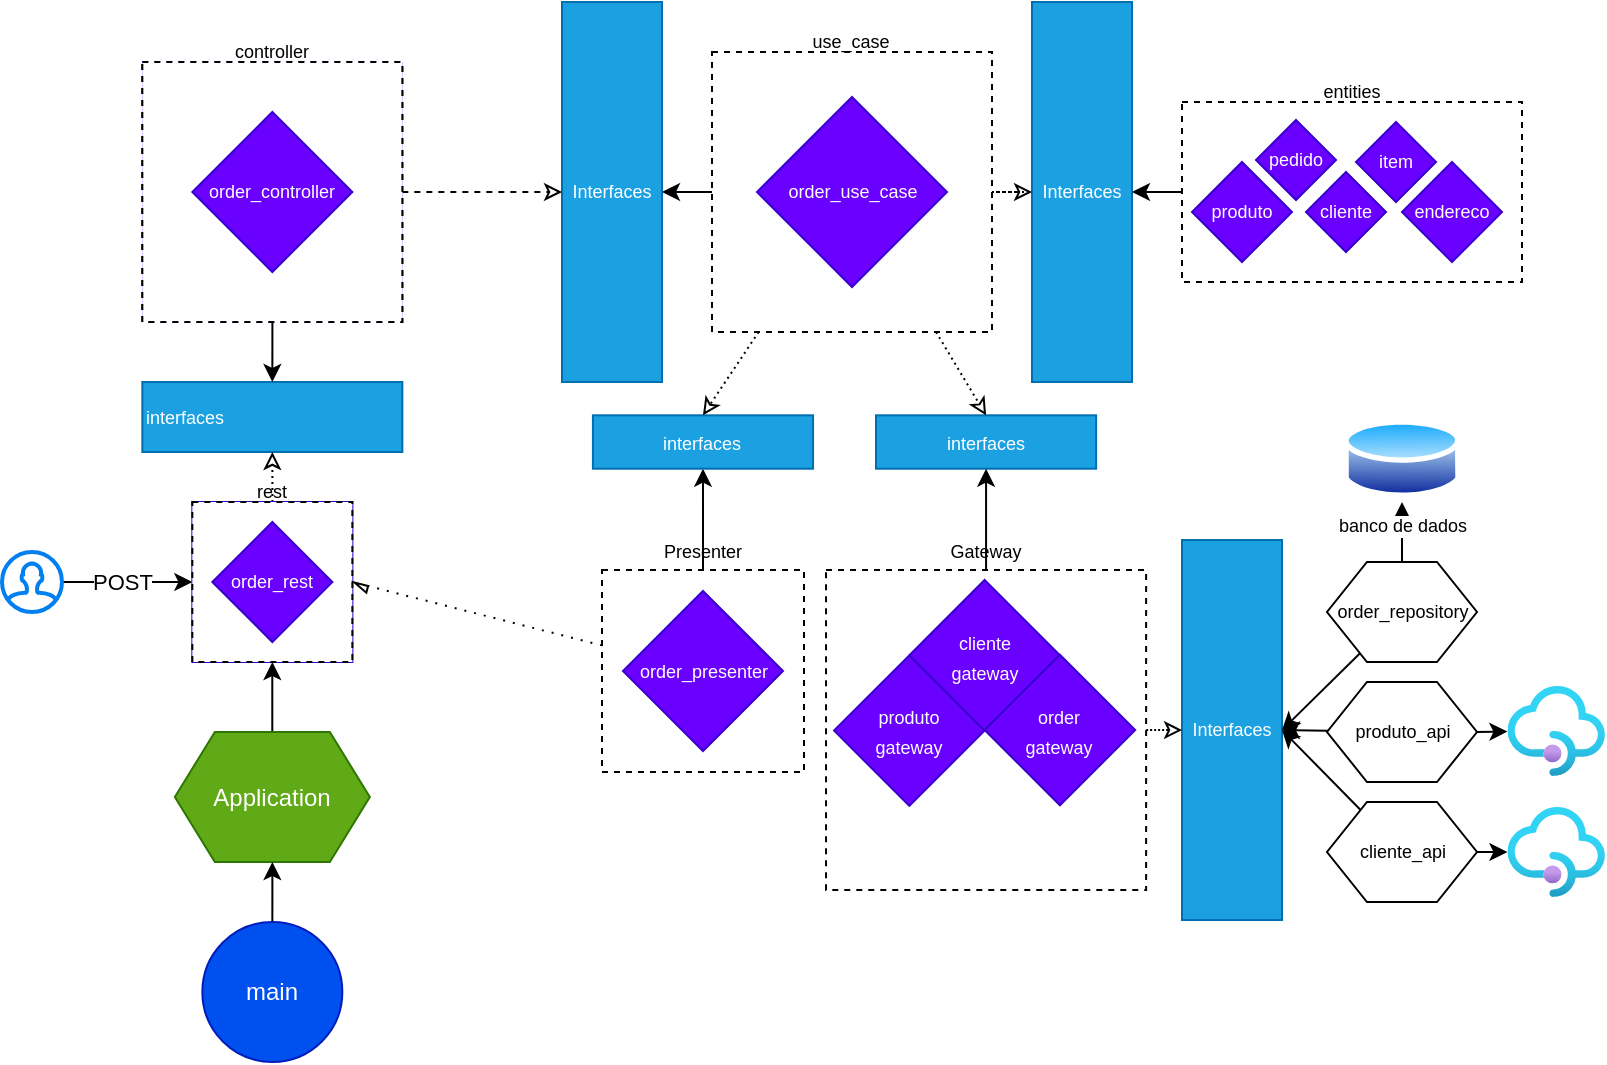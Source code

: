 <mxfile version="17.4.6" type="github">
  <diagram id="Me0cT0Ub-9uqAWpHxTRK" name="Page-1">
    <mxGraphModel dx="1422" dy="694" grid="1" gridSize="10" guides="1" tooltips="1" connect="1" arrows="1" fold="1" page="1" pageScale="1" pageWidth="827" pageHeight="1169" math="0" shadow="0">
      <root>
        <mxCell id="0" />
        <mxCell id="1" parent="0" />
        <mxCell id="U3LBDuDNAgVWqFlJIJbO-56" style="edgeStyle=none;rounded=0;orthogonalLoop=1;jettySize=auto;html=1;fontSize=9;endArrow=classic;endFill=1;" edge="1" parent="1" source="U3LBDuDNAgVWqFlJIJbO-55" target="U3LBDuDNAgVWqFlJIJbO-48">
          <mxGeometry relative="1" as="geometry" />
        </mxCell>
        <mxCell id="1jMWOK-MhahXh-rvgt7r-34" value="Interfaces" style="rounded=0;whiteSpace=wrap;html=1;fontSize=9;fillColor=#1ba1e2;fontColor=#ffffff;strokeColor=#006EAF;" parent="1" vertex="1">
          <mxGeometry x="293" y="220" width="50" height="190" as="geometry" />
        </mxCell>
        <mxCell id="1jMWOK-MhahXh-rvgt7r-36" value="Interfaces" style="rounded=0;whiteSpace=wrap;html=1;fontSize=9;fillColor=#1ba1e2;fontColor=#ffffff;strokeColor=#006EAF;" parent="1" vertex="1">
          <mxGeometry x="528" y="220" width="50" height="190" as="geometry" />
        </mxCell>
        <mxCell id="1jMWOK-MhahXh-rvgt7r-37" style="edgeStyle=orthogonalEdgeStyle;rounded=0;orthogonalLoop=1;jettySize=auto;html=1;entryX=0;entryY=0.5;entryDx=0;entryDy=0;fontSize=9;dashed=1;endArrow=classic;endFill=0;" parent="1" source="1jMWOK-MhahXh-rvgt7r-31" target="1jMWOK-MhahXh-rvgt7r-34" edge="1">
          <mxGeometry relative="1" as="geometry" />
        </mxCell>
        <mxCell id="1jMWOK-MhahXh-rvgt7r-38" style="edgeStyle=orthogonalEdgeStyle;rounded=0;orthogonalLoop=1;jettySize=auto;html=1;entryX=1;entryY=0.5;entryDx=0;entryDy=0;fontSize=9;" parent="1" source="1jMWOK-MhahXh-rvgt7r-26" target="1jMWOK-MhahXh-rvgt7r-34" edge="1">
          <mxGeometry relative="1" as="geometry" />
        </mxCell>
        <mxCell id="1jMWOK-MhahXh-rvgt7r-43" style="edgeStyle=orthogonalEdgeStyle;rounded=0;orthogonalLoop=1;jettySize=auto;html=1;entryX=1;entryY=0.5;entryDx=0;entryDy=0;fontSize=9;" parent="1" source="1jMWOK-MhahXh-rvgt7r-23" target="1jMWOK-MhahXh-rvgt7r-36" edge="1">
          <mxGeometry relative="1" as="geometry" />
        </mxCell>
        <mxCell id="1jMWOK-MhahXh-rvgt7r-48" value="interfaces" style="rounded=0;whiteSpace=wrap;html=1;fontSize=9;fillColor=#1ba1e2;strokeColor=#006EAF;fontColor=#ffffff;align=left;" parent="1" vertex="1">
          <mxGeometry x="83.17" y="410" width="130" height="35" as="geometry" />
        </mxCell>
        <mxCell id="1jMWOK-MhahXh-rvgt7r-49" style="edgeStyle=orthogonalEdgeStyle;rounded=0;orthogonalLoop=1;jettySize=auto;html=1;entryX=0.5;entryY=1;entryDx=0;entryDy=0;fontSize=9;dashed=1;dashPattern=1 2;endArrow=classic;endFill=0;" parent="1" source="1jMWOK-MhahXh-rvgt7r-45" target="1jMWOK-MhahXh-rvgt7r-48" edge="1">
          <mxGeometry relative="1" as="geometry" />
        </mxCell>
        <mxCell id="1jMWOK-MhahXh-rvgt7r-53" style="edgeStyle=orthogonalEdgeStyle;rounded=0;orthogonalLoop=1;jettySize=auto;html=1;entryX=0.5;entryY=0;entryDx=0;entryDy=0;fontSize=9;" parent="1" source="1jMWOK-MhahXh-rvgt7r-31" target="1jMWOK-MhahXh-rvgt7r-48" edge="1">
          <mxGeometry relative="1" as="geometry" />
        </mxCell>
        <mxCell id="U3LBDuDNAgVWqFlJIJbO-2" style="edgeStyle=orthogonalEdgeStyle;rounded=0;orthogonalLoop=1;jettySize=auto;html=1;entryX=0.5;entryY=1;entryDx=0;entryDy=0;" edge="1" parent="1" source="U3LBDuDNAgVWqFlJIJbO-1" target="1jMWOK-MhahXh-rvgt7r-45">
          <mxGeometry relative="1" as="geometry" />
        </mxCell>
        <mxCell id="U3LBDuDNAgVWqFlJIJbO-1" value="Application" style="shape=hexagon;perimeter=hexagonPerimeter2;whiteSpace=wrap;html=1;fixedSize=1;fillColor=#60a917;fontColor=#ffffff;strokeColor=#2D7600;" vertex="1" parent="1">
          <mxGeometry x="99.42" y="585" width="97.5" height="65" as="geometry" />
        </mxCell>
        <mxCell id="U3LBDuDNAgVWqFlJIJbO-4" style="edgeStyle=orthogonalEdgeStyle;rounded=0;orthogonalLoop=1;jettySize=auto;html=1;entryX=0.5;entryY=1;entryDx=0;entryDy=0;" edge="1" parent="1" source="U3LBDuDNAgVWqFlJIJbO-3" target="U3LBDuDNAgVWqFlJIJbO-1">
          <mxGeometry relative="1" as="geometry" />
        </mxCell>
        <mxCell id="U3LBDuDNAgVWqFlJIJbO-3" value="main" style="ellipse;whiteSpace=wrap;html=1;aspect=fixed;fillColor=#0050ef;fontColor=#ffffff;strokeColor=#001DBC;" vertex="1" parent="1">
          <mxGeometry x="113.17" y="680" width="70" height="70" as="geometry" />
        </mxCell>
        <mxCell id="U3LBDuDNAgVWqFlJIJbO-6" style="edgeStyle=orthogonalEdgeStyle;rounded=0;orthogonalLoop=1;jettySize=auto;html=1;entryX=0;entryY=0.5;entryDx=0;entryDy=0;" edge="1" parent="1" source="U3LBDuDNAgVWqFlJIJbO-5" target="1jMWOK-MhahXh-rvgt7r-45">
          <mxGeometry relative="1" as="geometry" />
        </mxCell>
        <mxCell id="U3LBDuDNAgVWqFlJIJbO-7" value="POST" style="edgeLabel;html=1;align=center;verticalAlign=middle;resizable=0;points=[];" vertex="1" connectable="0" parent="U3LBDuDNAgVWqFlJIJbO-6">
          <mxGeometry x="-0.2" y="-2" relative="1" as="geometry">
            <mxPoint x="4" y="-2" as="offset" />
          </mxGeometry>
        </mxCell>
        <mxCell id="U3LBDuDNAgVWqFlJIJbO-5" value="" style="html=1;verticalLabelPosition=bottom;align=center;labelBackgroundColor=#ffffff;verticalAlign=top;strokeWidth=2;strokeColor=#0080F0;shadow=0;dashed=0;shape=mxgraph.ios7.icons.user;" vertex="1" parent="1">
          <mxGeometry x="13" y="495" width="30" height="30" as="geometry" />
        </mxCell>
        <mxCell id="U3LBDuDNAgVWqFlJIJbO-8" value="" style="group" vertex="1" connectable="0" parent="1">
          <mxGeometry x="83.17" y="250" width="130" height="130" as="geometry" />
        </mxCell>
        <mxCell id="1jMWOK-MhahXh-rvgt7r-32" value="" style="group;fillColor=#6a00ff;fontColor=#ffffff;strokeColor=#3700CC;dashed=1;container=0;" parent="U3LBDuDNAgVWqFlJIJbO-8" vertex="1" connectable="0">
          <mxGeometry width="130" height="130" as="geometry" />
        </mxCell>
        <mxCell id="1jMWOK-MhahXh-rvgt7r-31" value="controller" style="whiteSpace=wrap;html=1;aspect=fixed;fontSize=9;spacingBottom=140;dashed=1;" parent="U3LBDuDNAgVWqFlJIJbO-8" vertex="1">
          <mxGeometry width="130" height="130" as="geometry" />
        </mxCell>
        <mxCell id="1jMWOK-MhahXh-rvgt7r-30" value="order_controller" style="rhombus;whiteSpace=wrap;html=1;fontSize=9;fillColor=#6a00ff;fontColor=#ffffff;strokeColor=#3700CC;" parent="U3LBDuDNAgVWqFlJIJbO-8" vertex="1">
          <mxGeometry x="25" y="25" width="80" height="80" as="geometry" />
        </mxCell>
        <mxCell id="U3LBDuDNAgVWqFlJIJbO-9" value="" style="group" vertex="1" connectable="0" parent="1">
          <mxGeometry x="368" y="245" width="140" height="140" as="geometry" />
        </mxCell>
        <mxCell id="1jMWOK-MhahXh-rvgt7r-26" value="use_case" style="whiteSpace=wrap;html=1;aspect=fixed;fontSize=9;spacingBottom=150;spacingRight=1;dashed=1;" parent="U3LBDuDNAgVWqFlJIJbO-9" vertex="1">
          <mxGeometry width="140" height="140" as="geometry" />
        </mxCell>
        <mxCell id="1jMWOK-MhahXh-rvgt7r-25" value="order_use_case" style="rhombus;whiteSpace=wrap;html=1;fontSize=9;fillColor=#6a00ff;fontColor=#ffffff;strokeColor=#3700CC;" parent="U3LBDuDNAgVWqFlJIJbO-9" vertex="1">
          <mxGeometry x="22.5" y="22.5" width="95" height="95" as="geometry" />
        </mxCell>
        <mxCell id="1jMWOK-MhahXh-rvgt7r-42" value="" style="edgeStyle=orthogonalEdgeStyle;rounded=0;orthogonalLoop=1;jettySize=auto;html=1;fontSize=9;dashed=1;dashPattern=1 2;endArrow=classic;endFill=0;" parent="1" source="1jMWOK-MhahXh-rvgt7r-26" target="1jMWOK-MhahXh-rvgt7r-36" edge="1">
          <mxGeometry relative="1" as="geometry" />
        </mxCell>
        <mxCell id="U3LBDuDNAgVWqFlJIJbO-10" value="" style="group" vertex="1" connectable="0" parent="1">
          <mxGeometry x="603" y="270" width="170" height="90" as="geometry" />
        </mxCell>
        <mxCell id="1jMWOK-MhahXh-rvgt7r-23" value="entities" style="rounded=0;whiteSpace=wrap;html=1;fontSize=9;spacingBottom=100;dashed=1;" parent="U3LBDuDNAgVWqFlJIJbO-10" vertex="1">
          <mxGeometry width="170" height="90" as="geometry" />
        </mxCell>
        <mxCell id="1jMWOK-MhahXh-rvgt7r-16" value="pedido" style="rhombus;whiteSpace=wrap;html=1;fontSize=9;fillColor=#6a00ff;fontColor=#ffffff;strokeColor=#3700CC;" parent="U3LBDuDNAgVWqFlJIJbO-10" vertex="1">
          <mxGeometry x="37" y="9" width="40" height="40" as="geometry" />
        </mxCell>
        <mxCell id="1jMWOK-MhahXh-rvgt7r-17" value="cliente" style="rhombus;whiteSpace=wrap;html=1;fontSize=9;fillColor=#6a00ff;fontColor=#ffffff;strokeColor=#3700CC;" parent="U3LBDuDNAgVWqFlJIJbO-10" vertex="1">
          <mxGeometry x="62" y="35" width="40" height="40" as="geometry" />
        </mxCell>
        <mxCell id="1jMWOK-MhahXh-rvgt7r-18" value="item" style="rhombus;whiteSpace=wrap;html=1;fontSize=9;fillColor=#6a00ff;fontColor=#ffffff;strokeColor=#3700CC;" parent="U3LBDuDNAgVWqFlJIJbO-10" vertex="1">
          <mxGeometry x="87" y="10" width="40" height="40" as="geometry" />
        </mxCell>
        <mxCell id="1jMWOK-MhahXh-rvgt7r-19" value="endereco" style="rhombus;whiteSpace=wrap;html=1;fontSize=9;fillColor=#6a00ff;fontColor=#ffffff;strokeColor=#3700CC;" parent="U3LBDuDNAgVWqFlJIJbO-10" vertex="1">
          <mxGeometry x="110" y="30" width="50" height="50" as="geometry" />
        </mxCell>
        <mxCell id="1jMWOK-MhahXh-rvgt7r-20" value="produto" style="rhombus;whiteSpace=wrap;html=1;fontSize=9;fillColor=#6a00ff;fontColor=#ffffff;strokeColor=#3700CC;" parent="U3LBDuDNAgVWqFlJIJbO-10" vertex="1">
          <mxGeometry x="5" y="30" width="50" height="50" as="geometry" />
        </mxCell>
        <mxCell id="U3LBDuDNAgVWqFlJIJbO-16" value="&lt;span style=&quot;font-size: 9px&quot;&gt;interfaces&lt;/span&gt;" style="rounded=0;whiteSpace=wrap;html=1;fillColor=#1ba1e2;fontColor=#ffffff;strokeColor=#006EAF;" vertex="1" parent="1">
          <mxGeometry x="450" y="426.66" width="110.07" height="26.69" as="geometry" />
        </mxCell>
        <mxCell id="U3LBDuDNAgVWqFlJIJbO-17" style="rounded=0;orthogonalLoop=1;jettySize=auto;html=1;entryX=0.5;entryY=0;entryDx=0;entryDy=0;dashed=1;dashPattern=1 2;endArrow=classic;endFill=0;" edge="1" parent="1" source="1jMWOK-MhahXh-rvgt7r-26" target="U3LBDuDNAgVWqFlJIJbO-16">
          <mxGeometry relative="1" as="geometry" />
        </mxCell>
        <mxCell id="U3LBDuDNAgVWqFlJIJbO-18" style="rounded=0;orthogonalLoop=1;jettySize=auto;html=1;entryX=0.5;entryY=1;entryDx=0;entryDy=0;endArrow=classic;endFill=1;" edge="1" parent="1" source="U3LBDuDNAgVWqFlJIJbO-14" target="U3LBDuDNAgVWqFlJIJbO-16">
          <mxGeometry relative="1" as="geometry" />
        </mxCell>
        <mxCell id="U3LBDuDNAgVWqFlJIJbO-25" value="Interfaces" style="rounded=0;whiteSpace=wrap;html=1;fontSize=9;fillColor=#1ba1e2;fontColor=#ffffff;strokeColor=#006EAF;" vertex="1" parent="1">
          <mxGeometry x="603" y="489.02" width="50" height="190" as="geometry" />
        </mxCell>
        <mxCell id="U3LBDuDNAgVWqFlJIJbO-31" style="edgeStyle=none;rounded=0;orthogonalLoop=1;jettySize=auto;html=1;entryX=1;entryY=0.5;entryDx=0;entryDy=0;fontSize=9;endArrow=classic;endFill=1;" edge="1" parent="1" source="U3LBDuDNAgVWqFlJIJbO-27" target="U3LBDuDNAgVWqFlJIJbO-25">
          <mxGeometry relative="1" as="geometry" />
        </mxCell>
        <mxCell id="U3LBDuDNAgVWqFlJIJbO-40" style="edgeStyle=none;rounded=0;orthogonalLoop=1;jettySize=auto;html=1;fontSize=9;endArrow=classic;endFill=1;" edge="1" parent="1" source="U3LBDuDNAgVWqFlJIJbO-27" target="U3LBDuDNAgVWqFlJIJbO-39">
          <mxGeometry relative="1" as="geometry" />
        </mxCell>
        <mxCell id="U3LBDuDNAgVWqFlJIJbO-27" value="order_repository" style="shape=hexagon;perimeter=hexagonPerimeter2;whiteSpace=wrap;html=1;fixedSize=1;fontSize=9;" vertex="1" parent="1">
          <mxGeometry x="675.5" y="500" width="75" height="50" as="geometry" />
        </mxCell>
        <mxCell id="U3LBDuDNAgVWqFlJIJbO-36" style="edgeStyle=none;rounded=0;orthogonalLoop=1;jettySize=auto;html=1;entryX=1;entryY=0.5;entryDx=0;entryDy=0;fontSize=9;endArrow=classic;endFill=1;" edge="1" parent="1" source="U3LBDuDNAgVWqFlJIJbO-28" target="U3LBDuDNAgVWqFlJIJbO-25">
          <mxGeometry relative="1" as="geometry" />
        </mxCell>
        <mxCell id="U3LBDuDNAgVWqFlJIJbO-45" style="edgeStyle=none;rounded=0;orthogonalLoop=1;jettySize=auto;html=1;fontSize=9;endArrow=classic;endFill=1;exitX=1;exitY=0.5;exitDx=0;exitDy=0;" edge="1" parent="1" source="U3LBDuDNAgVWqFlJIJbO-28" target="U3LBDuDNAgVWqFlJIJbO-44">
          <mxGeometry relative="1" as="geometry" />
        </mxCell>
        <mxCell id="U3LBDuDNAgVWqFlJIJbO-28" value="produto_api" style="shape=hexagon;perimeter=hexagonPerimeter2;whiteSpace=wrap;html=1;fixedSize=1;fontSize=9;" vertex="1" parent="1">
          <mxGeometry x="675.5" y="560" width="75" height="50" as="geometry" />
        </mxCell>
        <mxCell id="U3LBDuDNAgVWqFlJIJbO-37" style="edgeStyle=none;rounded=0;orthogonalLoop=1;jettySize=auto;html=1;entryX=1;entryY=0.5;entryDx=0;entryDy=0;fontSize=9;endArrow=classic;endFill=1;" edge="1" parent="1" source="U3LBDuDNAgVWqFlJIJbO-29" target="U3LBDuDNAgVWqFlJIJbO-25">
          <mxGeometry relative="1" as="geometry" />
        </mxCell>
        <mxCell id="U3LBDuDNAgVWqFlJIJbO-47" style="edgeStyle=none;rounded=0;orthogonalLoop=1;jettySize=auto;html=1;fontSize=9;endArrow=classic;endFill=1;exitX=1;exitY=0.5;exitDx=0;exitDy=0;" edge="1" parent="1" source="U3LBDuDNAgVWqFlJIJbO-29" target="U3LBDuDNAgVWqFlJIJbO-46">
          <mxGeometry relative="1" as="geometry" />
        </mxCell>
        <mxCell id="U3LBDuDNAgVWqFlJIJbO-29" value="cliente_api" style="shape=hexagon;perimeter=hexagonPerimeter2;whiteSpace=wrap;html=1;fixedSize=1;fontSize=9;" vertex="1" parent="1">
          <mxGeometry x="675.5" y="620" width="75" height="50" as="geometry" />
        </mxCell>
        <mxCell id="U3LBDuDNAgVWqFlJIJbO-38" style="edgeStyle=none;rounded=0;orthogonalLoop=1;jettySize=auto;html=1;exitX=1;exitY=0.5;exitDx=0;exitDy=0;entryX=0;entryY=0.5;entryDx=0;entryDy=0;fontSize=9;endArrow=classic;endFill=0;dashed=1;dashPattern=1 1;" edge="1" parent="1" source="U3LBDuDNAgVWqFlJIJbO-14" target="U3LBDuDNAgVWqFlJIJbO-25">
          <mxGeometry relative="1" as="geometry" />
        </mxCell>
        <mxCell id="U3LBDuDNAgVWqFlJIJbO-39" value="banco de dados" style="aspect=fixed;perimeter=ellipsePerimeter;html=1;align=center;shadow=0;dashed=0;spacingTop=0;image;image=img/lib/active_directory/database.svg;fontSize=9;spacingBottom=0;" vertex="1" parent="1">
          <mxGeometry x="683.74" y="426.66" width="58.53" height="43.31" as="geometry" />
        </mxCell>
        <mxCell id="U3LBDuDNAgVWqFlJIJbO-44" value="" style="aspect=fixed;html=1;points=[];align=center;image;fontSize=12;image=img/lib/azure2/app_services/API_Management_Services.svg;" vertex="1" parent="1">
          <mxGeometry x="765.7" y="562" width="48.75" height="45" as="geometry" />
        </mxCell>
        <mxCell id="U3LBDuDNAgVWqFlJIJbO-46" value="" style="aspect=fixed;html=1;points=[];align=center;image;fontSize=12;image=img/lib/azure2/app_services/API_Management_Services.svg;" vertex="1" parent="1">
          <mxGeometry x="765.7" y="622.5" width="48.76" height="45" as="geometry" />
        </mxCell>
        <mxCell id="U3LBDuDNAgVWqFlJIJbO-48" value="&lt;span style=&quot;font-size: 9px&quot;&gt;interfaces&lt;/span&gt;" style="rounded=0;whiteSpace=wrap;html=1;fillColor=#1ba1e2;fontColor=#ffffff;strokeColor=#006EAF;" vertex="1" parent="1">
          <mxGeometry x="308.46" y="426.66" width="110.07" height="26.69" as="geometry" />
        </mxCell>
        <mxCell id="U3LBDuDNAgVWqFlJIJbO-53" value="" style="group" vertex="1" connectable="0" parent="1">
          <mxGeometry x="108.17" y="470" width="80" height="80" as="geometry" />
        </mxCell>
        <mxCell id="1jMWOK-MhahXh-rvgt7r-47" value="" style="group;fillColor=#6a00ff;fontColor=#ffffff;strokeColor=#3700CC;container=0;" parent="U3LBDuDNAgVWqFlJIJbO-53" vertex="1" connectable="0">
          <mxGeometry width="80" height="80" as="geometry" />
        </mxCell>
        <mxCell id="1jMWOK-MhahXh-rvgt7r-45" value="rest" style="whiteSpace=wrap;html=1;aspect=fixed;fontSize=9;spacingBottom=90;dashed=1;" parent="U3LBDuDNAgVWqFlJIJbO-53" vertex="1">
          <mxGeometry width="80" height="80" as="geometry" />
        </mxCell>
        <mxCell id="1jMWOK-MhahXh-rvgt7r-44" value="order_rest" style="rhombus;whiteSpace=wrap;html=1;fontSize=9;fillColor=#6a00ff;fontColor=#ffffff;strokeColor=#3700CC;" parent="U3LBDuDNAgVWqFlJIJbO-53" vertex="1">
          <mxGeometry x="10" y="10" width="60" height="60" as="geometry" />
        </mxCell>
        <mxCell id="U3LBDuDNAgVWqFlJIJbO-57" style="edgeStyle=none;rounded=0;orthogonalLoop=1;jettySize=auto;html=1;entryX=0.5;entryY=0;entryDx=0;entryDy=0;fontSize=9;endArrow=classic;endFill=0;dashed=1;dashPattern=1 2;" edge="1" parent="1" source="1jMWOK-MhahXh-rvgt7r-26" target="U3LBDuDNAgVWqFlJIJbO-48">
          <mxGeometry relative="1" as="geometry" />
        </mxCell>
        <mxCell id="U3LBDuDNAgVWqFlJIJbO-58" value="" style="group" vertex="1" connectable="0" parent="1">
          <mxGeometry x="313" y="504" width="101" height="101" as="geometry" />
        </mxCell>
        <mxCell id="U3LBDuDNAgVWqFlJIJbO-55" value="Presenter" style="whiteSpace=wrap;html=1;aspect=fixed;fontSize=9;spacingBottom=120;dashed=1;" vertex="1" parent="U3LBDuDNAgVWqFlJIJbO-58">
          <mxGeometry width="101" height="101" as="geometry" />
        </mxCell>
        <mxCell id="U3LBDuDNAgVWqFlJIJbO-54" value="order_presenter" style="rhombus;whiteSpace=wrap;html=1;fontSize=9;fillColor=#6a00ff;fontColor=#ffffff;strokeColor=#3700CC;" vertex="1" parent="U3LBDuDNAgVWqFlJIJbO-58">
          <mxGeometry x="10.5" y="10.5" width="80" height="80" as="geometry" />
        </mxCell>
        <mxCell id="U3LBDuDNAgVWqFlJIJbO-59" style="edgeStyle=none;rounded=0;orthogonalLoop=1;jettySize=auto;html=1;entryX=1;entryY=0.5;entryDx=0;entryDy=0;dashed=1;dashPattern=1 4;fontSize=9;endArrow=async;endFill=0;" edge="1" parent="1" source="U3LBDuDNAgVWqFlJIJbO-55" target="1jMWOK-MhahXh-rvgt7r-45">
          <mxGeometry relative="1" as="geometry" />
        </mxCell>
        <mxCell id="U3LBDuDNAgVWqFlJIJbO-60" value="" style="group" vertex="1" connectable="0" parent="1">
          <mxGeometry x="425.02" y="504" width="160.04" height="160.04" as="geometry" />
        </mxCell>
        <mxCell id="U3LBDuDNAgVWqFlJIJbO-14" value="&lt;font style=&quot;font-size: 9px&quot;&gt;Gateway&lt;/font&gt;" style="whiteSpace=wrap;html=1;aspect=fixed;spacingBottom=180;dashed=1;" vertex="1" parent="U3LBDuDNAgVWqFlJIJbO-60">
          <mxGeometry width="160.04" height="160.04" as="geometry" />
        </mxCell>
        <mxCell id="U3LBDuDNAgVWqFlJIJbO-11" value="&lt;font style=&quot;font-size: 9px&quot;&gt;produto&lt;br&gt;gateway&lt;/font&gt;" style="rhombus;whiteSpace=wrap;html=1;fillColor=#6a00ff;fontColor=#ffffff;strokeColor=#3700CC;" vertex="1" parent="U3LBDuDNAgVWqFlJIJbO-60">
          <mxGeometry x="3.996" y="42.651" width="75.294" height="75.294" as="geometry" />
        </mxCell>
        <mxCell id="U3LBDuDNAgVWqFlJIJbO-13" value="&lt;font style=&quot;font-size: 9px&quot;&gt;cliente&lt;br&gt;gateway&lt;/font&gt;" style="rhombus;whiteSpace=wrap;html=1;fillColor=#6a00ff;fontColor=#ffffff;strokeColor=#3700CC;" vertex="1" parent="U3LBDuDNAgVWqFlJIJbO-60">
          <mxGeometry x="41.643" y="5.004" width="75.294" height="75.294" as="geometry" />
        </mxCell>
        <mxCell id="U3LBDuDNAgVWqFlJIJbO-23" value="&lt;font style=&quot;font-size: 9px&quot;&gt;order&lt;br&gt;gateway&lt;/font&gt;" style="rhombus;whiteSpace=wrap;html=1;fillColor=#6a00ff;fontColor=#ffffff;strokeColor=#3700CC;" vertex="1" parent="U3LBDuDNAgVWqFlJIJbO-60">
          <mxGeometry x="79.29" y="42.371" width="75.294" height="75.294" as="geometry" />
        </mxCell>
      </root>
    </mxGraphModel>
  </diagram>
</mxfile>
